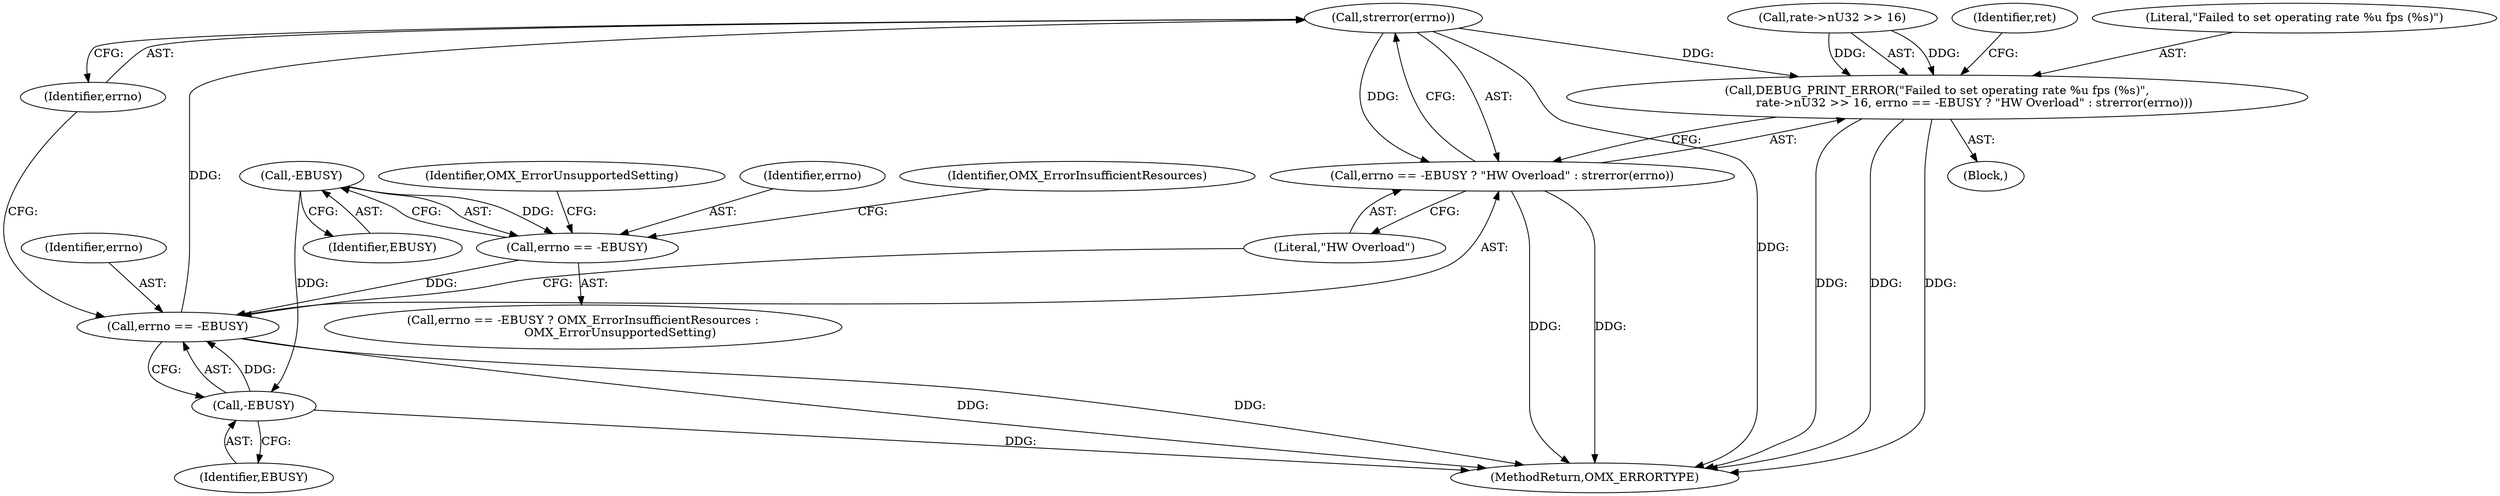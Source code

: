digraph "0_Android_f22c2a0f0f9e030c240468d9d18b9297f001bcf0@API" {
"1001050" [label="(Call,strerror(errno))"];
"1001045" [label="(Call,errno == -EBUSY)"];
"1001031" [label="(Call,errno == -EBUSY)"];
"1001033" [label="(Call,-EBUSY)"];
"1001047" [label="(Call,-EBUSY)"];
"1001037" [label="(Call,DEBUG_PRINT_ERROR(\"Failed to set operating rate %u fps (%s)\",\n                    rate->nU32 >> 16, errno == -EBUSY ? \"HW Overload\" : strerror(errno)))"];
"1001044" [label="(Call,errno == -EBUSY ? \"HW Overload\" : strerror(errno))"];
"1001027" [label="(Block,)"];
"1001039" [label="(Call,rate->nU32 >> 16)"];
"1001046" [label="(Identifier,errno)"];
"1001051" [label="(Identifier,errno)"];
"1001050" [label="(Call,strerror(errno))"];
"1001036" [label="(Identifier,OMX_ErrorUnsupportedSetting)"];
"1001037" [label="(Call,DEBUG_PRINT_ERROR(\"Failed to set operating rate %u fps (%s)\",\n                    rate->nU32 >> 16, errno == -EBUSY ? \"HW Overload\" : strerror(errno)))"];
"1001044" [label="(Call,errno == -EBUSY ? \"HW Overload\" : strerror(errno))"];
"1001033" [label="(Call,-EBUSY)"];
"1001030" [label="(Call,errno == -EBUSY ? OMX_ErrorInsufficientResources :\n                    OMX_ErrorUnsupportedSetting)"];
"1001032" [label="(Identifier,errno)"];
"1001053" [label="(Identifier,ret)"];
"1001049" [label="(Literal,\"HW Overload\")"];
"1001031" [label="(Call,errno == -EBUSY)"];
"1001035" [label="(Identifier,OMX_ErrorInsufficientResources)"];
"1001056" [label="(MethodReturn,OMX_ERRORTYPE)"];
"1001034" [label="(Identifier,EBUSY)"];
"1001048" [label="(Identifier,EBUSY)"];
"1001038" [label="(Literal,\"Failed to set operating rate %u fps (%s)\")"];
"1001045" [label="(Call,errno == -EBUSY)"];
"1001047" [label="(Call,-EBUSY)"];
"1001050" -> "1001044"  [label="AST: "];
"1001050" -> "1001051"  [label="CFG: "];
"1001051" -> "1001050"  [label="AST: "];
"1001044" -> "1001050"  [label="CFG: "];
"1001050" -> "1001056"  [label="DDG: "];
"1001050" -> "1001037"  [label="DDG: "];
"1001050" -> "1001044"  [label="DDG: "];
"1001045" -> "1001050"  [label="DDG: "];
"1001045" -> "1001044"  [label="AST: "];
"1001045" -> "1001047"  [label="CFG: "];
"1001046" -> "1001045"  [label="AST: "];
"1001047" -> "1001045"  [label="AST: "];
"1001049" -> "1001045"  [label="CFG: "];
"1001051" -> "1001045"  [label="CFG: "];
"1001045" -> "1001056"  [label="DDG: "];
"1001045" -> "1001056"  [label="DDG: "];
"1001031" -> "1001045"  [label="DDG: "];
"1001047" -> "1001045"  [label="DDG: "];
"1001031" -> "1001030"  [label="AST: "];
"1001031" -> "1001033"  [label="CFG: "];
"1001032" -> "1001031"  [label="AST: "];
"1001033" -> "1001031"  [label="AST: "];
"1001035" -> "1001031"  [label="CFG: "];
"1001036" -> "1001031"  [label="CFG: "];
"1001033" -> "1001031"  [label="DDG: "];
"1001033" -> "1001034"  [label="CFG: "];
"1001034" -> "1001033"  [label="AST: "];
"1001033" -> "1001047"  [label="DDG: "];
"1001047" -> "1001048"  [label="CFG: "];
"1001048" -> "1001047"  [label="AST: "];
"1001047" -> "1001056"  [label="DDG: "];
"1001037" -> "1001027"  [label="AST: "];
"1001037" -> "1001044"  [label="CFG: "];
"1001038" -> "1001037"  [label="AST: "];
"1001039" -> "1001037"  [label="AST: "];
"1001044" -> "1001037"  [label="AST: "];
"1001053" -> "1001037"  [label="CFG: "];
"1001037" -> "1001056"  [label="DDG: "];
"1001037" -> "1001056"  [label="DDG: "];
"1001037" -> "1001056"  [label="DDG: "];
"1001039" -> "1001037"  [label="DDG: "];
"1001039" -> "1001037"  [label="DDG: "];
"1001044" -> "1001049"  [label="CFG: "];
"1001049" -> "1001044"  [label="AST: "];
"1001044" -> "1001056"  [label="DDG: "];
"1001044" -> "1001056"  [label="DDG: "];
}
